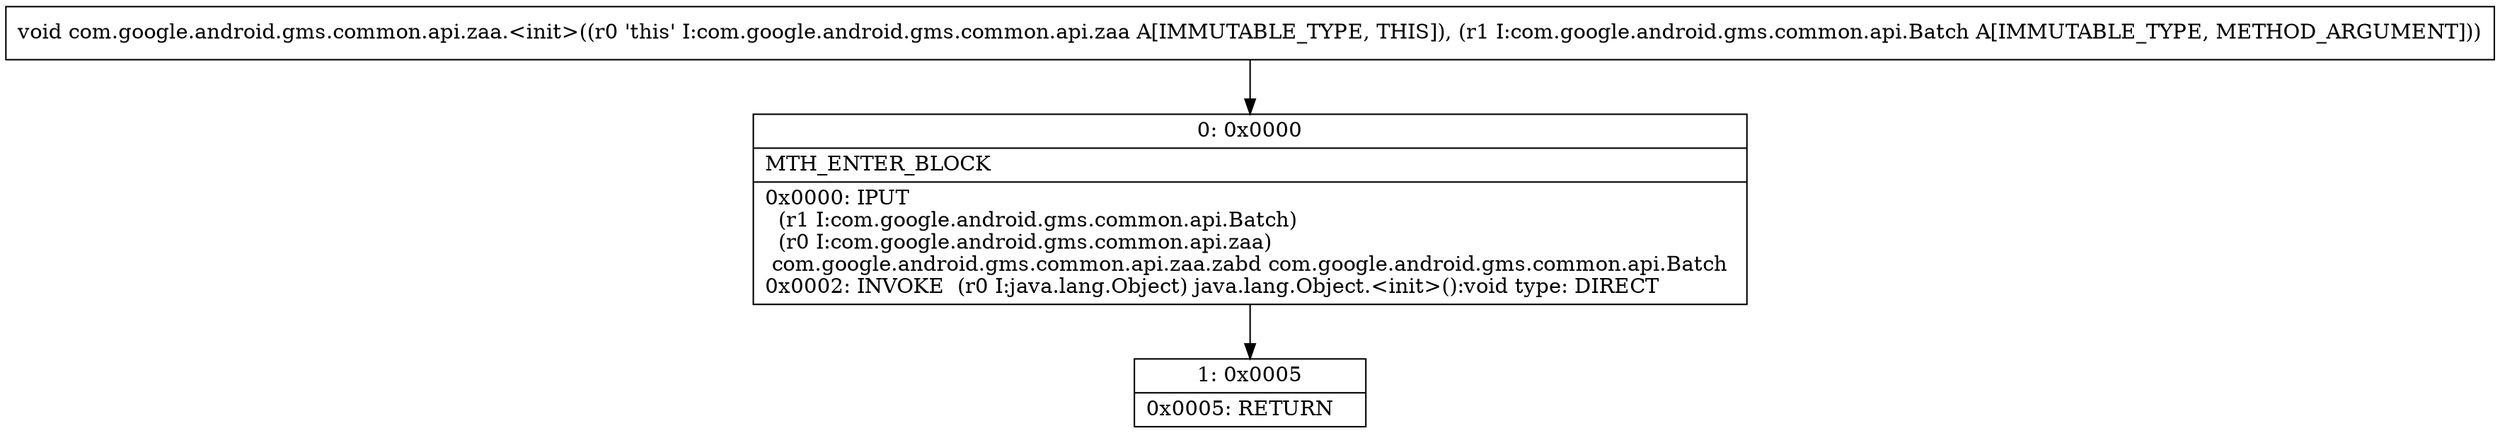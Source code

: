 digraph "CFG forcom.google.android.gms.common.api.zaa.\<init\>(Lcom\/google\/android\/gms\/common\/api\/Batch;)V" {
Node_0 [shape=record,label="{0\:\ 0x0000|MTH_ENTER_BLOCK\l|0x0000: IPUT  \l  (r1 I:com.google.android.gms.common.api.Batch)\l  (r0 I:com.google.android.gms.common.api.zaa)\l com.google.android.gms.common.api.zaa.zabd com.google.android.gms.common.api.Batch \l0x0002: INVOKE  (r0 I:java.lang.Object) java.lang.Object.\<init\>():void type: DIRECT \l}"];
Node_1 [shape=record,label="{1\:\ 0x0005|0x0005: RETURN   \l}"];
MethodNode[shape=record,label="{void com.google.android.gms.common.api.zaa.\<init\>((r0 'this' I:com.google.android.gms.common.api.zaa A[IMMUTABLE_TYPE, THIS]), (r1 I:com.google.android.gms.common.api.Batch A[IMMUTABLE_TYPE, METHOD_ARGUMENT])) }"];
MethodNode -> Node_0;
Node_0 -> Node_1;
}


